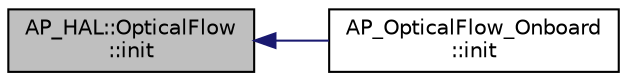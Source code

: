digraph "AP_HAL::OpticalFlow::init"
{
 // INTERACTIVE_SVG=YES
  edge [fontname="Helvetica",fontsize="10",labelfontname="Helvetica",labelfontsize="10"];
  node [fontname="Helvetica",fontsize="10",shape=record];
  rankdir="LR";
  Node1 [label="AP_HAL::OpticalFlow\l::init",height=0.2,width=0.4,color="black", fillcolor="grey75", style="filled", fontcolor="black"];
  Node1 -> Node2 [dir="back",color="midnightblue",fontsize="10",style="solid",fontname="Helvetica"];
  Node2 [label="AP_OpticalFlow_Onboard\l::init",height=0.2,width=0.4,color="black", fillcolor="white", style="filled",URL="$classAP__OpticalFlow__Onboard.html#a276e553b63941254704ec5878bcc9d6f"];
}
